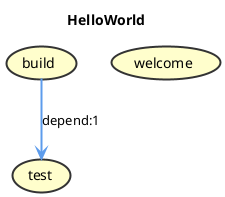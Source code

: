 @startuml
title HelloWorld
skinparam ArrowFontColor Black
skinparam ArrowThickness 2
skinparam UseCaseBackgroundColor #FFFECC
skinparam UseCaseBorderColor #333333
skinparam UseCaseBorderThickness 2
skinparam UseCaseFontColor Black

(build)-[#5D9CEC]->(test) : depend:1

(welcome)
(test)
(build)

@enduml
